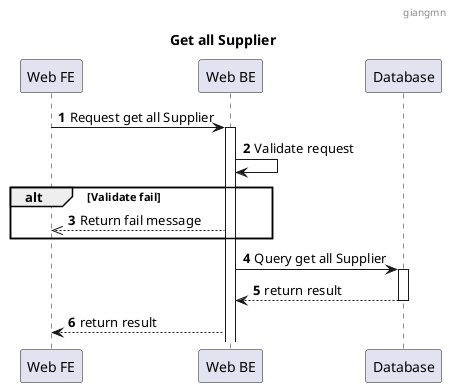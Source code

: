 @startuml
header : giangmn
title: Get all Supplier
autonumber

participant "Web FE" as fe
participant "Web BE" as be
participant "Database" as db

fe -> be: Request get all Supplier
be++
be -> be: Validate request
alt Validate fail
be -->> fe: Return fail message
end

be -> db: Query get all Supplier
db++
db --> be: return result
db--
be --> fe: return result
@enduml